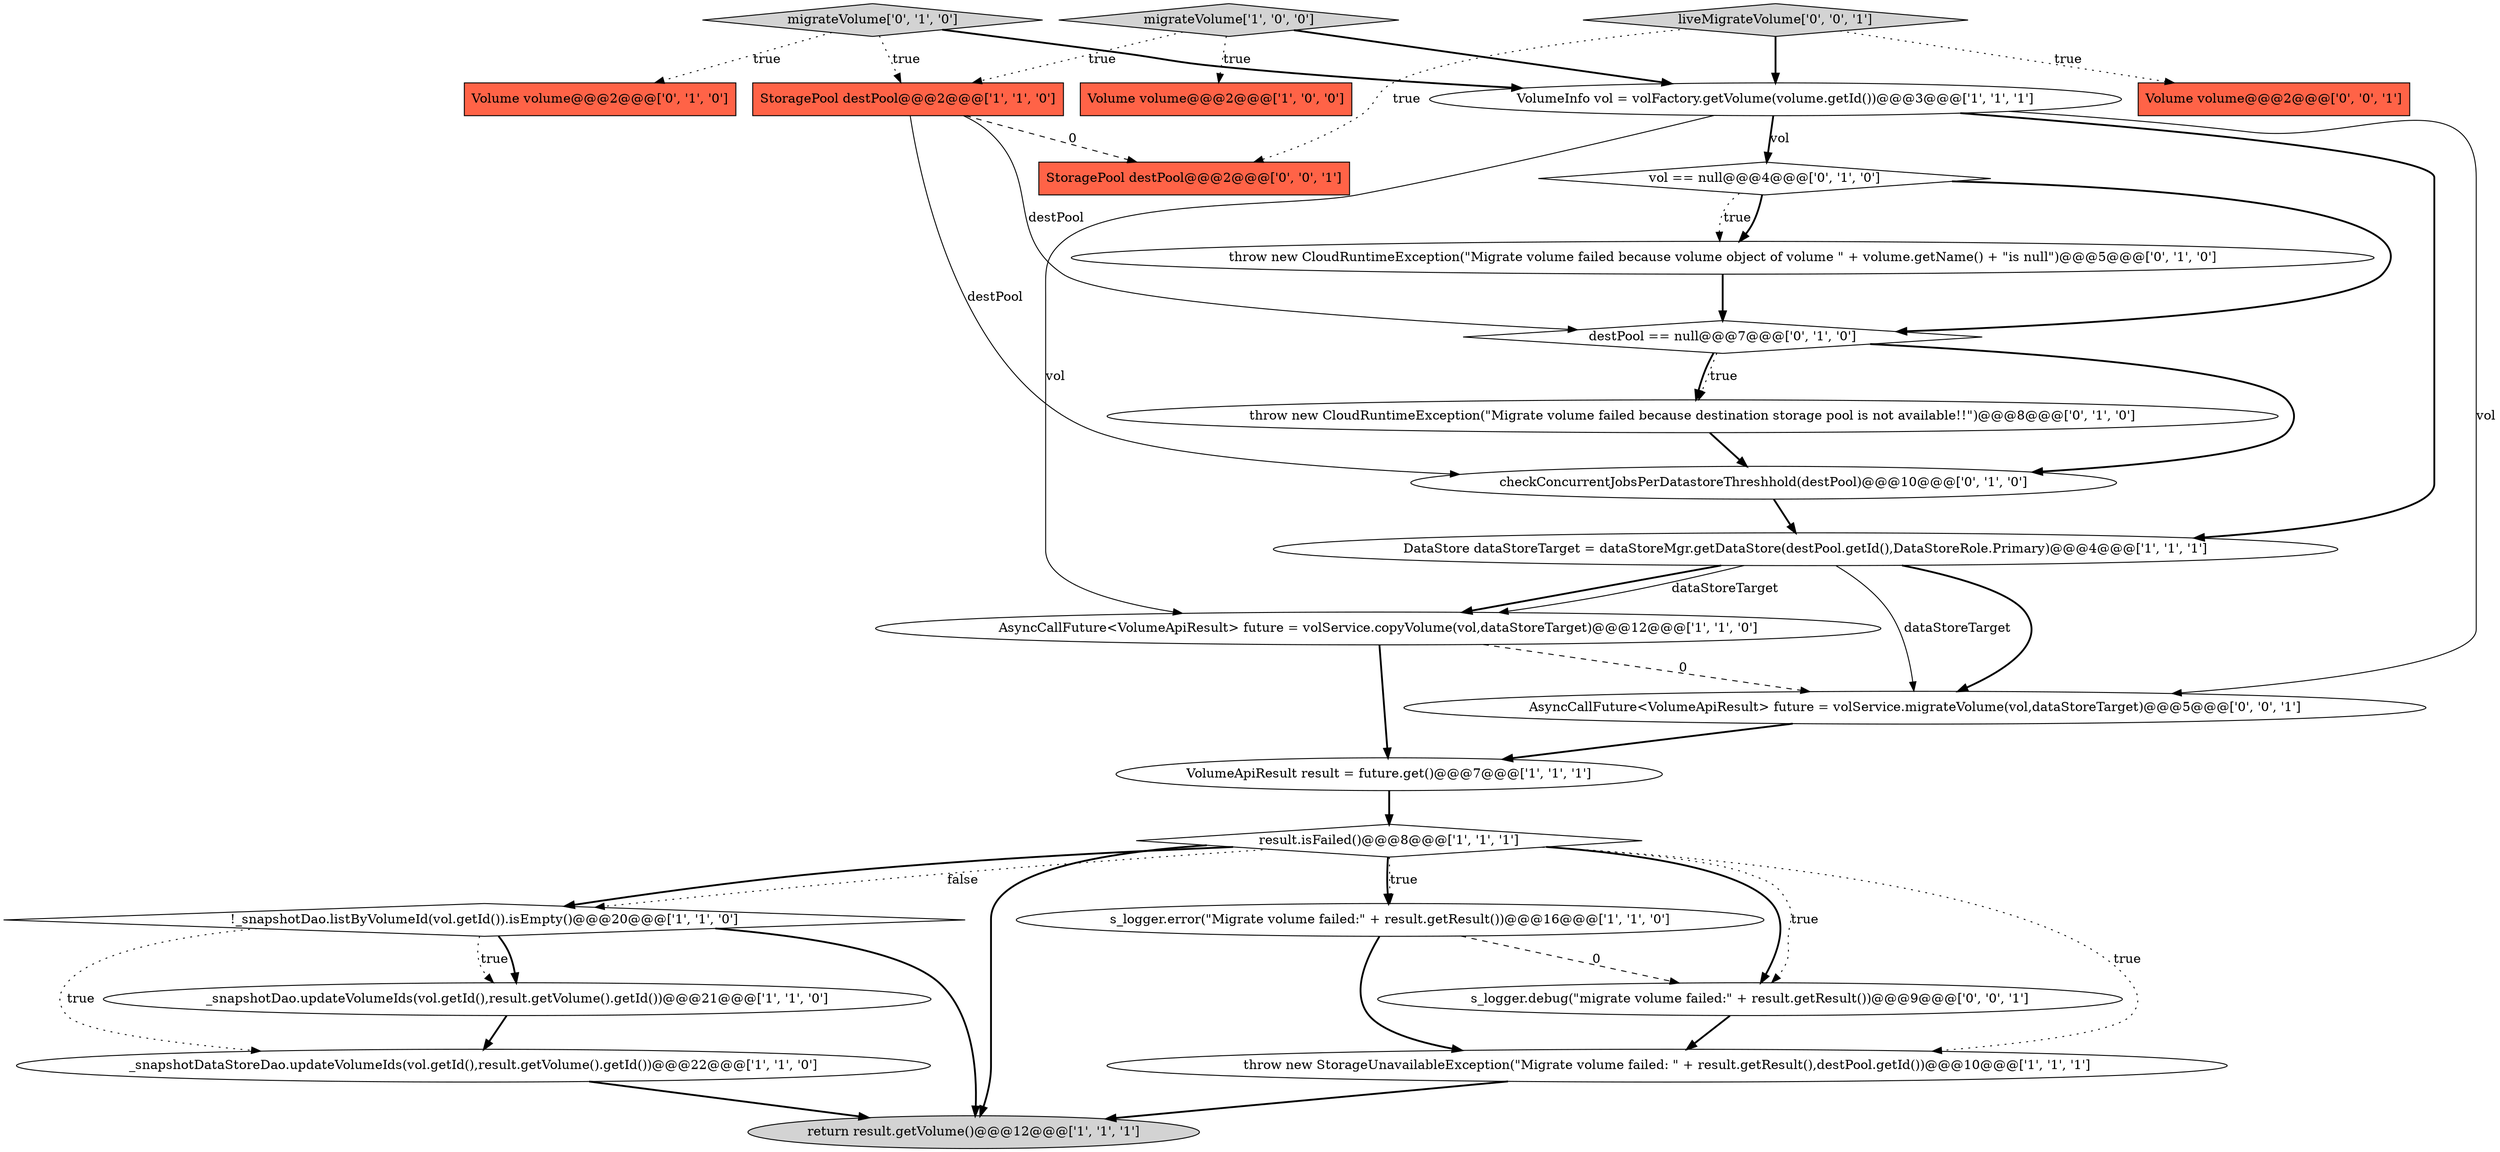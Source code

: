 digraph {
20 [style = filled, label = "vol == null@@@4@@@['0', '1', '0']", fillcolor = white, shape = diamond image = "AAA1AAABBB2BBB"];
19 [style = filled, label = "checkConcurrentJobsPerDatastoreThreshhold(destPool)@@@10@@@['0', '1', '0']", fillcolor = white, shape = ellipse image = "AAA1AAABBB2BBB"];
8 [style = filled, label = "VolumeApiResult result = future.get()@@@7@@@['1', '1', '1']", fillcolor = white, shape = ellipse image = "AAA0AAABBB1BBB"];
9 [style = filled, label = "_snapshotDataStoreDao.updateVolumeIds(vol.getId(),result.getVolume().getId())@@@22@@@['1', '1', '0']", fillcolor = white, shape = ellipse image = "AAA0AAABBB1BBB"];
17 [style = filled, label = "throw new CloudRuntimeException(\"Migrate volume failed because destination storage pool is not available!!\")@@@8@@@['0', '1', '0']", fillcolor = white, shape = ellipse image = "AAA1AAABBB2BBB"];
25 [style = filled, label = "StoragePool destPool@@@2@@@['0', '0', '1']", fillcolor = tomato, shape = box image = "AAA0AAABBB3BBB"];
7 [style = filled, label = "DataStore dataStoreTarget = dataStoreMgr.getDataStore(destPool.getId(),DataStoreRole.Primary)@@@4@@@['1', '1', '1']", fillcolor = white, shape = ellipse image = "AAA0AAABBB1BBB"];
4 [style = filled, label = "s_logger.error(\"Migrate volume failed:\" + result.getResult())@@@16@@@['1', '1', '0']", fillcolor = white, shape = ellipse image = "AAA0AAABBB1BBB"];
10 [style = filled, label = "!_snapshotDao.listByVolumeId(vol.getId()).isEmpty()@@@20@@@['1', '1', '0']", fillcolor = white, shape = diamond image = "AAA0AAABBB1BBB"];
5 [style = filled, label = "return result.getVolume()@@@12@@@['1', '1', '1']", fillcolor = lightgray, shape = ellipse image = "AAA0AAABBB1BBB"];
1 [style = filled, label = "result.isFailed()@@@8@@@['1', '1', '1']", fillcolor = white, shape = diamond image = "AAA0AAABBB1BBB"];
0 [style = filled, label = "_snapshotDao.updateVolumeIds(vol.getId(),result.getVolume().getId())@@@21@@@['1', '1', '0']", fillcolor = white, shape = ellipse image = "AAA0AAABBB1BBB"];
24 [style = filled, label = "s_logger.debug(\"migrate volume failed:\" + result.getResult())@@@9@@@['0', '0', '1']", fillcolor = white, shape = ellipse image = "AAA0AAABBB3BBB"];
3 [style = filled, label = "AsyncCallFuture<VolumeApiResult> future = volService.copyVolume(vol,dataStoreTarget)@@@12@@@['1', '1', '0']", fillcolor = white, shape = ellipse image = "AAA0AAABBB1BBB"];
11 [style = filled, label = "throw new StorageUnavailableException(\"Migrate volume failed: \" + result.getResult(),destPool.getId())@@@10@@@['1', '1', '1']", fillcolor = white, shape = ellipse image = "AAA0AAABBB1BBB"];
23 [style = filled, label = "liveMigrateVolume['0', '0', '1']", fillcolor = lightgray, shape = diamond image = "AAA0AAABBB3BBB"];
15 [style = filled, label = "Volume volume@@@2@@@['0', '1', '0']", fillcolor = tomato, shape = box image = "AAA0AAABBB2BBB"];
6 [style = filled, label = "Volume volume@@@2@@@['1', '0', '0']", fillcolor = tomato, shape = box image = "AAA0AAABBB1BBB"];
13 [style = filled, label = "StoragePool destPool@@@2@@@['1', '1', '0']", fillcolor = tomato, shape = box image = "AAA0AAABBB1BBB"];
2 [style = filled, label = "VolumeInfo vol = volFactory.getVolume(volume.getId())@@@3@@@['1', '1', '1']", fillcolor = white, shape = ellipse image = "AAA0AAABBB1BBB"];
18 [style = filled, label = "throw new CloudRuntimeException(\"Migrate volume failed because volume object of volume \" + volume.getName() + \"is null\")@@@5@@@['0', '1', '0']", fillcolor = white, shape = ellipse image = "AAA1AAABBB2BBB"];
22 [style = filled, label = "AsyncCallFuture<VolumeApiResult> future = volService.migrateVolume(vol,dataStoreTarget)@@@5@@@['0', '0', '1']", fillcolor = white, shape = ellipse image = "AAA0AAABBB3BBB"];
12 [style = filled, label = "migrateVolume['1', '0', '0']", fillcolor = lightgray, shape = diamond image = "AAA0AAABBB1BBB"];
16 [style = filled, label = "migrateVolume['0', '1', '0']", fillcolor = lightgray, shape = diamond image = "AAA0AAABBB2BBB"];
14 [style = filled, label = "destPool == null@@@7@@@['0', '1', '0']", fillcolor = white, shape = diamond image = "AAA1AAABBB2BBB"];
21 [style = filled, label = "Volume volume@@@2@@@['0', '0', '1']", fillcolor = tomato, shape = box image = "AAA0AAABBB3BBB"];
23->2 [style = bold, label=""];
14->17 [style = bold, label=""];
4->24 [style = dashed, label="0"];
22->8 [style = bold, label=""];
1->10 [style = bold, label=""];
1->11 [style = dotted, label="true"];
3->22 [style = dashed, label="0"];
2->3 [style = solid, label="vol"];
2->7 [style = bold, label=""];
20->18 [style = dotted, label="true"];
20->18 [style = bold, label=""];
12->2 [style = bold, label=""];
4->11 [style = bold, label=""];
17->19 [style = bold, label=""];
0->9 [style = bold, label=""];
12->13 [style = dotted, label="true"];
24->11 [style = bold, label=""];
1->10 [style = dotted, label="false"];
16->13 [style = dotted, label="true"];
14->19 [style = bold, label=""];
7->22 [style = bold, label=""];
10->0 [style = dotted, label="true"];
1->24 [style = bold, label=""];
16->15 [style = dotted, label="true"];
2->22 [style = solid, label="vol"];
7->22 [style = solid, label="dataStoreTarget"];
13->19 [style = solid, label="destPool"];
7->3 [style = bold, label=""];
8->1 [style = bold, label=""];
16->2 [style = bold, label=""];
23->21 [style = dotted, label="true"];
13->25 [style = dashed, label="0"];
2->20 [style = bold, label=""];
7->3 [style = solid, label="dataStoreTarget"];
1->24 [style = dotted, label="true"];
3->8 [style = bold, label=""];
23->25 [style = dotted, label="true"];
1->4 [style = bold, label=""];
14->17 [style = dotted, label="true"];
2->20 [style = solid, label="vol"];
19->7 [style = bold, label=""];
12->6 [style = dotted, label="true"];
18->14 [style = bold, label=""];
20->14 [style = bold, label=""];
9->5 [style = bold, label=""];
1->4 [style = dotted, label="true"];
10->9 [style = dotted, label="true"];
10->5 [style = bold, label=""];
10->0 [style = bold, label=""];
13->14 [style = solid, label="destPool"];
11->5 [style = bold, label=""];
1->5 [style = bold, label=""];
}
